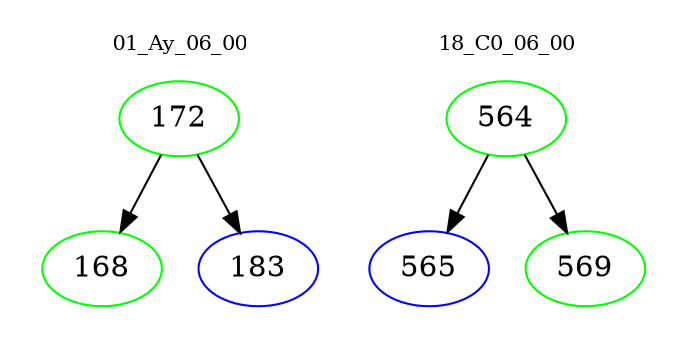 digraph{
subgraph cluster_0 {
color = white
label = "01_Ay_06_00";
fontsize=10;
T0_172 [label="172", color="green"]
T0_172 -> T0_168 [color="black"]
T0_168 [label="168", color="green"]
T0_172 -> T0_183 [color="black"]
T0_183 [label="183", color="blue"]
}
subgraph cluster_1 {
color = white
label = "18_C0_06_00";
fontsize=10;
T1_564 [label="564", color="green"]
T1_564 -> T1_565 [color="black"]
T1_565 [label="565", color="blue"]
T1_564 -> T1_569 [color="black"]
T1_569 [label="569", color="green"]
}
}
